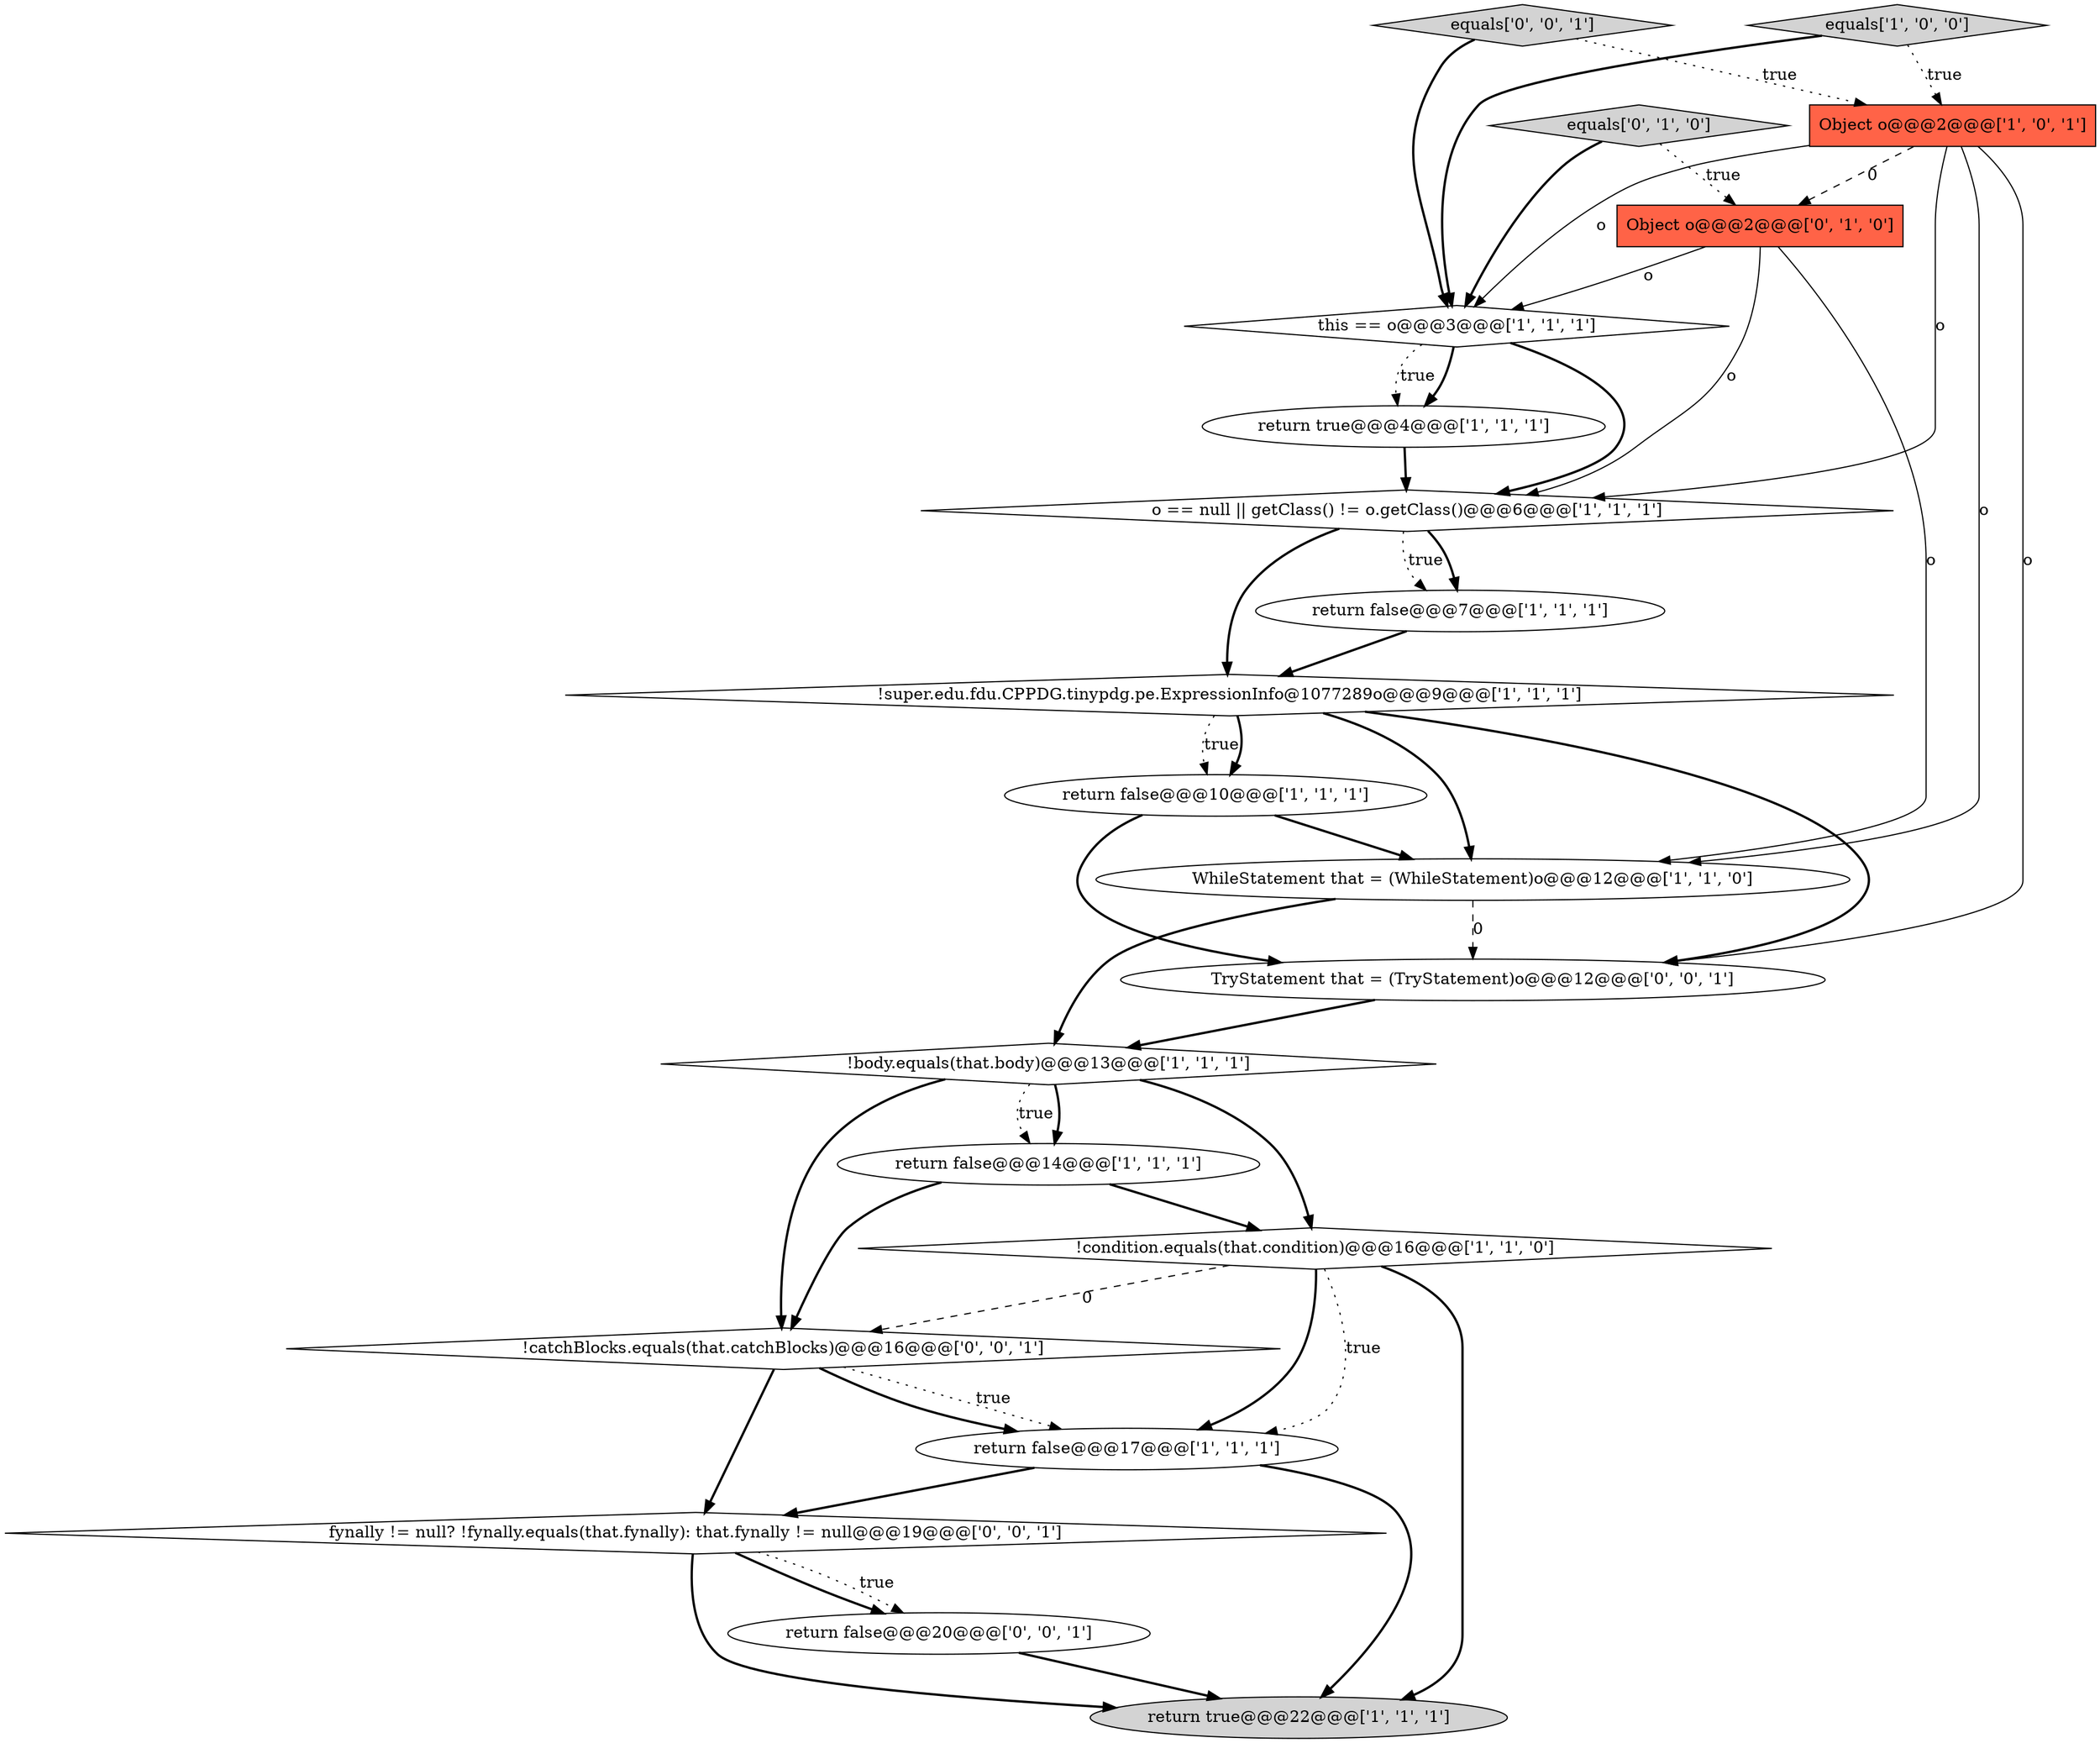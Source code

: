 digraph {
9 [style = filled, label = "return false@@@10@@@['1', '1', '1']", fillcolor = white, shape = ellipse image = "AAA0AAABBB1BBB"];
18 [style = filled, label = "return false@@@20@@@['0', '0', '1']", fillcolor = white, shape = ellipse image = "AAA0AAABBB3BBB"];
7 [style = filled, label = "!super.edu.fdu.CPPDG.tinypdg.pe.ExpressionInfo@1077289o@@@9@@@['1', '1', '1']", fillcolor = white, shape = diamond image = "AAA0AAABBB1BBB"];
8 [style = filled, label = "return true@@@22@@@['1', '1', '1']", fillcolor = lightgray, shape = ellipse image = "AAA0AAABBB1BBB"];
5 [style = filled, label = "return false@@@14@@@['1', '1', '1']", fillcolor = white, shape = ellipse image = "AAA0AAABBB1BBB"];
13 [style = filled, label = "equals['1', '0', '0']", fillcolor = lightgray, shape = diamond image = "AAA0AAABBB1BBB"];
10 [style = filled, label = "return false@@@17@@@['1', '1', '1']", fillcolor = white, shape = ellipse image = "AAA0AAABBB1BBB"];
4 [style = filled, label = "WhileStatement that = (WhileStatement)o@@@12@@@['1', '1', '0']", fillcolor = white, shape = ellipse image = "AAA0AAABBB1BBB"];
3 [style = filled, label = "return false@@@7@@@['1', '1', '1']", fillcolor = white, shape = ellipse image = "AAA0AAABBB1BBB"];
11 [style = filled, label = "Object o@@@2@@@['1', '0', '1']", fillcolor = tomato, shape = box image = "AAA0AAABBB1BBB"];
17 [style = filled, label = "!catchBlocks.equals(that.catchBlocks)@@@16@@@['0', '0', '1']", fillcolor = white, shape = diamond image = "AAA0AAABBB3BBB"];
16 [style = filled, label = "fynally != null? !fynally.equals(that.fynally): that.fynally != null@@@19@@@['0', '0', '1']", fillcolor = white, shape = diamond image = "AAA0AAABBB3BBB"];
14 [style = filled, label = "equals['0', '1', '0']", fillcolor = lightgray, shape = diamond image = "AAA0AAABBB2BBB"];
15 [style = filled, label = "Object o@@@2@@@['0', '1', '0']", fillcolor = tomato, shape = box image = "AAA1AAABBB2BBB"];
19 [style = filled, label = "TryStatement that = (TryStatement)o@@@12@@@['0', '0', '1']", fillcolor = white, shape = ellipse image = "AAA0AAABBB3BBB"];
2 [style = filled, label = "o == null || getClass() != o.getClass()@@@6@@@['1', '1', '1']", fillcolor = white, shape = diamond image = "AAA0AAABBB1BBB"];
6 [style = filled, label = "!body.equals(that.body)@@@13@@@['1', '1', '1']", fillcolor = white, shape = diamond image = "AAA0AAABBB1BBB"];
0 [style = filled, label = "return true@@@4@@@['1', '1', '1']", fillcolor = white, shape = ellipse image = "AAA0AAABBB1BBB"];
12 [style = filled, label = "this == o@@@3@@@['1', '1', '1']", fillcolor = white, shape = diamond image = "AAA0AAABBB1BBB"];
20 [style = filled, label = "equals['0', '0', '1']", fillcolor = lightgray, shape = diamond image = "AAA0AAABBB3BBB"];
1 [style = filled, label = "!condition.equals(that.condition)@@@16@@@['1', '1', '0']", fillcolor = white, shape = diamond image = "AAA0AAABBB1BBB"];
2->3 [style = dotted, label="true"];
6->17 [style = bold, label=""];
17->10 [style = bold, label=""];
15->12 [style = solid, label="o"];
11->4 [style = solid, label="o"];
16->18 [style = bold, label=""];
1->10 [style = dotted, label="true"];
11->19 [style = solid, label="o"];
1->8 [style = bold, label=""];
20->11 [style = dotted, label="true"];
16->8 [style = bold, label=""];
4->6 [style = bold, label=""];
11->15 [style = dashed, label="0"];
2->3 [style = bold, label=""];
9->4 [style = bold, label=""];
0->2 [style = bold, label=""];
7->4 [style = bold, label=""];
7->9 [style = dotted, label="true"];
19->6 [style = bold, label=""];
5->17 [style = bold, label=""];
12->0 [style = bold, label=""];
11->2 [style = solid, label="o"];
7->9 [style = bold, label=""];
6->1 [style = bold, label=""];
17->10 [style = dotted, label="true"];
14->15 [style = dotted, label="true"];
12->2 [style = bold, label=""];
6->5 [style = bold, label=""];
5->1 [style = bold, label=""];
1->17 [style = dashed, label="0"];
13->12 [style = bold, label=""];
10->8 [style = bold, label=""];
10->16 [style = bold, label=""];
3->7 [style = bold, label=""];
15->4 [style = solid, label="o"];
14->12 [style = bold, label=""];
20->12 [style = bold, label=""];
12->0 [style = dotted, label="true"];
9->19 [style = bold, label=""];
13->11 [style = dotted, label="true"];
4->19 [style = dashed, label="0"];
15->2 [style = solid, label="o"];
18->8 [style = bold, label=""];
2->7 [style = bold, label=""];
11->12 [style = solid, label="o"];
1->10 [style = bold, label=""];
7->19 [style = bold, label=""];
17->16 [style = bold, label=""];
6->5 [style = dotted, label="true"];
16->18 [style = dotted, label="true"];
}
